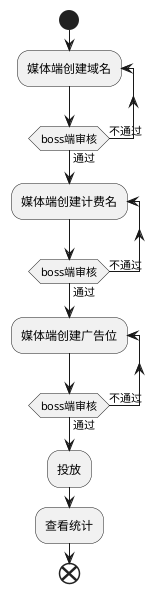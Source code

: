 @startuml
start

repeat :媒体端创建域名;
repeat while(boss端审核) is (不通过) not(通过)

repeat :媒体端创建计费名;
repeat while(boss端审核) is (不通过) not(通过)

repeat :媒体端创建广告位;
repeat while(boss端审核) is (不通过) not(通过)

:投放;
:查看统计;
end
@enduml